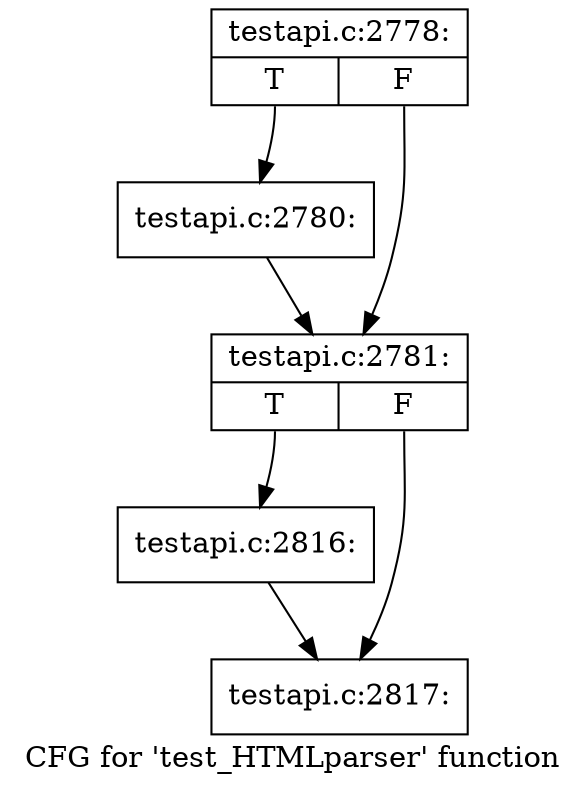 digraph "CFG for 'test_HTMLparser' function" {
	label="CFG for 'test_HTMLparser' function";

	Node0x3b13940 [shape=record,label="{testapi.c:2778:|{<s0>T|<s1>F}}"];
	Node0x3b13940:s0 -> Node0x3afeb60;
	Node0x3b13940:s1 -> Node0x3b149e0;
	Node0x3afeb60 [shape=record,label="{testapi.c:2780:}"];
	Node0x3afeb60 -> Node0x3b149e0;
	Node0x3b149e0 [shape=record,label="{testapi.c:2781:|{<s0>T|<s1>F}}"];
	Node0x3b149e0:s0 -> Node0x3812320;
	Node0x3b149e0:s1 -> Node0x37f8210;
	Node0x3812320 [shape=record,label="{testapi.c:2816:}"];
	Node0x3812320 -> Node0x37f8210;
	Node0x37f8210 [shape=record,label="{testapi.c:2817:}"];
}
